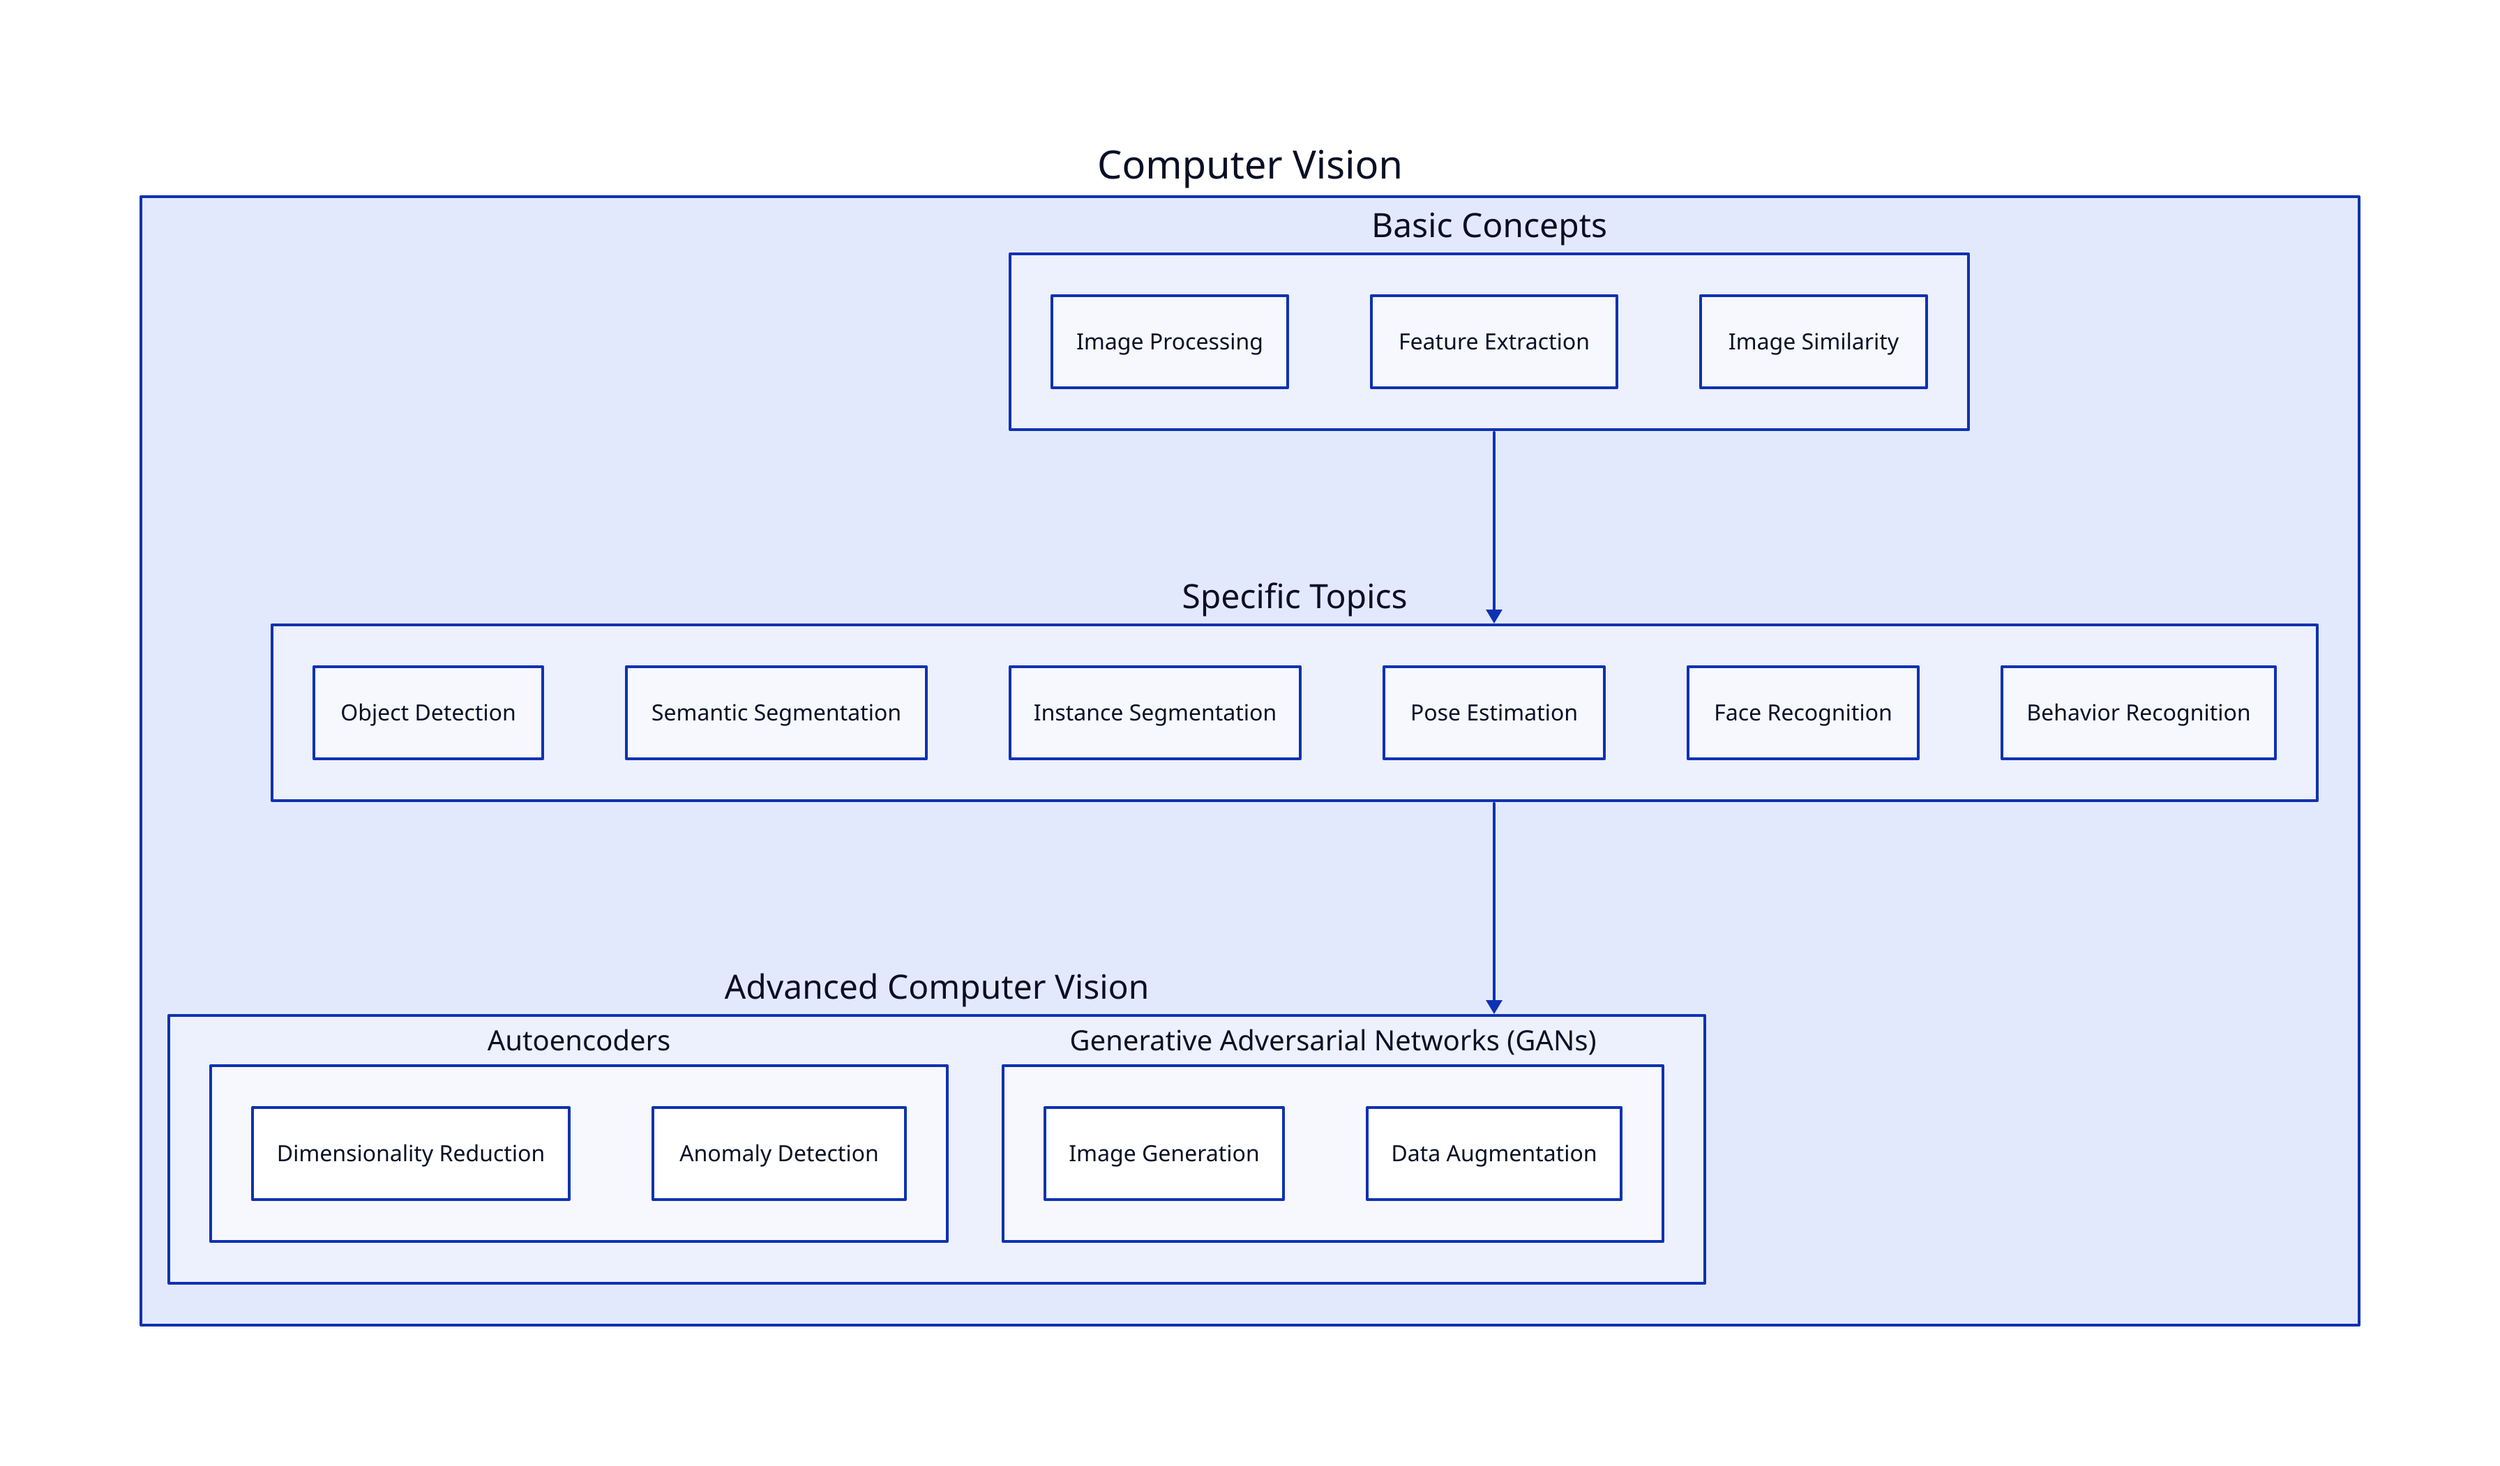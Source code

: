 computer_vision: {
    label: "Computer Vision"
    basic_concepts: {
      label: "Basic Concepts"
      image_processing: "Image Processing"
      feature_extraction: "Feature Extraction"
      image_similarity: "Image Similarity"
    }
    specific_topics: {
      label: "Specific Topics"
      object_detection: "Object Detection"
      semantic_segmentation: "Semantic Segmentation"
      instance_segmentation: "Instance Segmentation"
      pose_estimation: "Pose Estimation"
      face_recognition: "Face Recognition"
      behavior_recognition: "Behavior Recognition"
    }
    advanced_computer_vision: {
      label: "Advanced Computer Vision"
      autoencoders: {
        label: "Autoencoders"
        dimensionality_reduction: "Dimensionality Reduction"
        anomaly_detection: "Anomaly Detection"
      }
      gans: {
        label: "Generative Adversarial Networks (GANs)"
        image_generation: "Image Generation"
        data_augmentation: "Data Augmentation"
      }
    }
    basic_concepts -> specific_topics
    specific_topics -> advanced_computer_vision
  }
